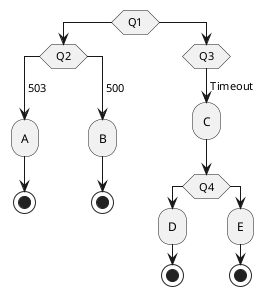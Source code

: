 {
  "sha1": "gwbn28jdfzbfown0olgpibgmw6d6yuz",
  "insertion": {
    "when": "2024-06-01T09:03:08.439Z",
    "url": "https://forum.plantuml.net/13776/string-concatenation-function-evaluation-in-includes",
    "user": "plantuml@gmail.com"
  }
}
@startuml
if (Q1) then
  switch (Q2)
  case ( 503 )
    :A;
    stop
  case ( 500 ) 
    :B;
    stop
  endswitch
else
  switch (Q3)
  case (Timeout)
    :C;
    if (Q4) then
      :D;
      stop
    else
      :E;
     stop
    endif
  endswitch
endif
@enduml
